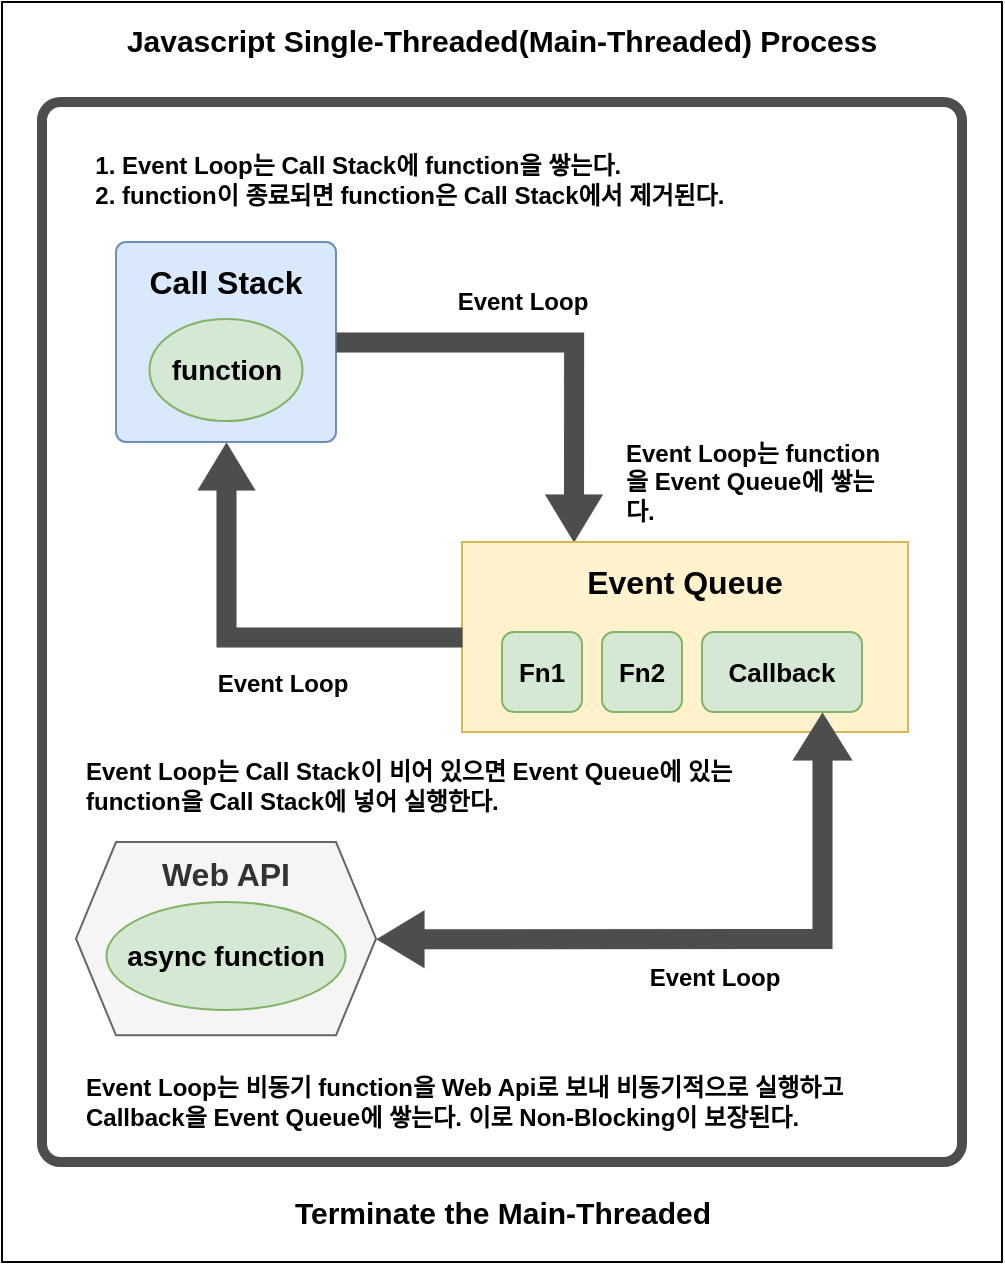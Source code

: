 <mxfile version="21.3.7" type="device">
  <diagram name="페이지-1" id="PZ4Ly7NY0Vj5uHgSHZeZ">
    <mxGraphModel dx="1434" dy="854" grid="1" gridSize="10" guides="1" tooltips="1" connect="1" arrows="1" fold="1" page="1" pageScale="1" pageWidth="827" pageHeight="1169" math="0" shadow="0">
      <root>
        <mxCell id="0" />
        <mxCell id="1" parent="0" />
        <mxCell id="6nN6p0PN9mqSmsRpWMdi-3" value="Javascript Single-Threaded(Main-Threaded) Process" style="rounded=0;whiteSpace=wrap;html=1;fontStyle=1;fontSize=15;verticalAlign=top;spacingTop=4;" parent="1" vertex="1">
          <mxGeometry x="200" y="300" width="500" height="630" as="geometry" />
        </mxCell>
        <mxCell id="yXbecYRNLDb3J9M6EiNR-74" value="" style="rounded=1;whiteSpace=wrap;html=1;arcSize=2;strokeWidth=5;strokeColor=#4D4D4D;" vertex="1" parent="1">
          <mxGeometry x="220" y="350" width="460" height="530" as="geometry" />
        </mxCell>
        <mxCell id="yXbecYRNLDb3J9M6EiNR-1" value="Terminate the Main-Threaded" style="text;html=1;strokeColor=none;fillColor=none;align=center;verticalAlign=middle;whiteSpace=wrap;rounded=0;fontStyle=1;fontSize=15;" vertex="1" parent="1">
          <mxGeometry x="327.5" y="890" width="245" height="30" as="geometry" />
        </mxCell>
        <mxCell id="yXbecYRNLDb3J9M6EiNR-29" value="" style="group" vertex="1" connectable="0" parent="1">
          <mxGeometry x="257" y="420" width="110" height="100" as="geometry" />
        </mxCell>
        <mxCell id="6nN6p0PN9mqSmsRpWMdi-2" value="Call Stack" style="rounded=1;whiteSpace=wrap;html=1;fillColor=#dae8fc;strokeColor=#6c8ebf;arcSize=5;container=0;fontStyle=1;verticalAlign=top;spacingTop=4;fontSize=16;" parent="yXbecYRNLDb3J9M6EiNR-29" vertex="1">
          <mxGeometry width="110" height="100" as="geometry" />
        </mxCell>
        <mxCell id="yXbecYRNLDb3J9M6EiNR-6" value="function" style="ellipse;whiteSpace=wrap;html=1;fillColor=#d5e8d4;strokeColor=#82b366;fontStyle=1;fontSize=14;" vertex="1" parent="yXbecYRNLDb3J9M6EiNR-29">
          <mxGeometry x="16.75" y="38.5" width="76.5" height="51" as="geometry" />
        </mxCell>
        <mxCell id="yXbecYRNLDb3J9M6EiNR-33" value="" style="group" vertex="1" connectable="0" parent="1">
          <mxGeometry x="237" y="750" width="150" height="96.67" as="geometry" />
        </mxCell>
        <mxCell id="yXbecYRNLDb3J9M6EiNR-31" value="Web API" style="shape=hexagon;perimeter=hexagonPerimeter2;whiteSpace=wrap;html=1;fixedSize=1;fillColor=#f5f5f5;strokeColor=#666666;verticalAlign=top;fontSize=16;fontStyle=1;fontColor=#333333;" vertex="1" parent="yXbecYRNLDb3J9M6EiNR-33">
          <mxGeometry y="-30" width="150" height="96.67" as="geometry" />
        </mxCell>
        <mxCell id="yXbecYRNLDb3J9M6EiNR-32" value="async function" style="ellipse;whiteSpace=wrap;html=1;fillColor=#d5e8d4;strokeColor=#82b366;fontStyle=1;fontSize=14;" vertex="1" parent="yXbecYRNLDb3J9M6EiNR-33">
          <mxGeometry x="15.22" width="119.57" height="53.94" as="geometry" />
        </mxCell>
        <mxCell id="yXbecYRNLDb3J9M6EiNR-35" value="Event Loop" style="edgeStyle=orthogonalEdgeStyle;rounded=0;orthogonalLoop=1;jettySize=auto;html=1;exitX=1;exitY=0.5;exitDx=0;exitDy=0;entryX=0.25;entryY=0;entryDx=0;entryDy=0;shape=flexArrow;endWidth=19;endSize=8;fillColor=#4D4D4D;strokeColor=#666666;strokeWidth=0;startSize=8;targetPerimeterSpacing=0;sourcePerimeterSpacing=0;labelBackgroundColor=none;fontSize=12;fontStyle=1" edge="1" parent="1" source="6nN6p0PN9mqSmsRpWMdi-2" target="yXbecYRNLDb3J9M6EiNR-11">
          <mxGeometry x="-0.15" y="20" relative="1" as="geometry">
            <mxPoint as="offset" />
          </mxGeometry>
        </mxCell>
        <mxCell id="yXbecYRNLDb3J9M6EiNR-36" value="&lt;ol style=&quot;font-size: 12px;&quot;&gt;&lt;li style=&quot;font-size: 12px;&quot;&gt;Event Loop는 Call Stack에 function을 쌓는다.&amp;nbsp;&lt;/li&gt;&lt;li style=&quot;font-size: 12px;&quot;&gt;function이 종료되면 function은 Call Stack에서 제거된다.&lt;/li&gt;&lt;/ol&gt;" style="text;html=1;strokeColor=none;fillColor=none;align=left;verticalAlign=middle;whiteSpace=wrap;rounded=0;fontStyle=1;horizontal=1;fontSize=12;" vertex="1" parent="1">
          <mxGeometry x="218" y="369" width="374" height="40" as="geometry" />
        </mxCell>
        <mxCell id="yXbecYRNLDb3J9M6EiNR-41" value="" style="group;" vertex="1" connectable="0" parent="1">
          <mxGeometry x="430" y="570" width="223" height="95" as="geometry" />
        </mxCell>
        <mxCell id="yXbecYRNLDb3J9M6EiNR-11" value="Event Queue" style="shape=parallelogram;perimeter=parallelogramPerimeter;whiteSpace=wrap;html=1;fixedSize=1;fillColor=#fff2cc;strokeColor=#d6b656;fontSize=16;fontStyle=1;size=0;verticalAlign=top;spacingTop=4;container=0;" vertex="1" parent="yXbecYRNLDb3J9M6EiNR-41">
          <mxGeometry width="223" height="95" as="geometry" />
        </mxCell>
        <mxCell id="yXbecYRNLDb3J9M6EiNR-15" value="Fn2" style="rounded=1;whiteSpace=wrap;html=1;fillColor=#d5e8d4;strokeColor=#82b366;fontStyle=1;fontSize=13;" vertex="1" parent="yXbecYRNLDb3J9M6EiNR-41">
          <mxGeometry x="70" y="45" width="40" height="40" as="geometry" />
        </mxCell>
        <mxCell id="yXbecYRNLDb3J9M6EiNR-16" value="Callback" style="rounded=1;whiteSpace=wrap;html=1;fillColor=#d5e8d4;strokeColor=#82b366;fontStyle=1;fontSize=13;" vertex="1" parent="yXbecYRNLDb3J9M6EiNR-41">
          <mxGeometry x="120" y="45" width="80" height="40" as="geometry" />
        </mxCell>
        <mxCell id="yXbecYRNLDb3J9M6EiNR-40" value="Fn1" style="rounded=1;whiteSpace=wrap;html=1;fillColor=#d5e8d4;strokeColor=#82b366;fontStyle=1;fontSize=13;" vertex="1" parent="yXbecYRNLDb3J9M6EiNR-41">
          <mxGeometry x="20" y="45" width="40" height="40" as="geometry" />
        </mxCell>
        <mxCell id="yXbecYRNLDb3J9M6EiNR-42" value="Event Loop" style="edgeStyle=orthogonalEdgeStyle;rounded=0;orthogonalLoop=1;jettySize=auto;html=1;exitX=0;exitY=0.5;exitDx=0;exitDy=0;entryX=0.5;entryY=1;entryDx=0;entryDy=0;shape=flexArrow;endWidth=19;endSize=8;fillColor=#4D4D4D;strokeColor=#666666;strokeWidth=0;startSize=8;targetPerimeterSpacing=0;sourcePerimeterSpacing=0;labelBackgroundColor=none;fontSize=12;fontStyle=1" edge="1" parent="1" source="yXbecYRNLDb3J9M6EiNR-11" target="6nN6p0PN9mqSmsRpWMdi-2">
          <mxGeometry x="-0.165" y="23" relative="1" as="geometry">
            <mxPoint x="50" y="595" as="sourcePoint" />
            <mxPoint x="218" y="715" as="targetPoint" />
            <mxPoint as="offset" />
          </mxGeometry>
        </mxCell>
        <mxCell id="yXbecYRNLDb3J9M6EiNR-43" value="&lt;span style=&quot;background-color: initial;&quot;&gt;Event Loop는 Call Stack이 비어 있으면 Event Queue에 있는 function을 Call Stack에 넣어 실행한다.&lt;/span&gt;" style="text;html=1;strokeColor=none;fillColor=none;align=left;verticalAlign=middle;whiteSpace=wrap;rounded=0;fontStyle=1;horizontal=1;fontSize=12;" vertex="1" parent="1">
          <mxGeometry x="240" y="672" width="330" height="40" as="geometry" />
        </mxCell>
        <mxCell id="yXbecYRNLDb3J9M6EiNR-44" value="&lt;span style=&quot;background-color: initial;&quot;&gt;Event Loop는 function을 Event Queue에 쌓는다.&lt;/span&gt;" style="text;html=1;strokeColor=none;fillColor=none;align=left;verticalAlign=middle;whiteSpace=wrap;rounded=0;fontStyle=1;horizontal=1;fontSize=12;" vertex="1" parent="1">
          <mxGeometry x="510" y="520" width="140" height="40" as="geometry" />
        </mxCell>
        <mxCell id="yXbecYRNLDb3J9M6EiNR-72" value="Event Loop" style="edgeStyle=orthogonalEdgeStyle;rounded=0;orthogonalLoop=1;jettySize=auto;html=1;exitX=0.75;exitY=1;exitDx=0;exitDy=0;entryX=1;entryY=0.5;entryDx=0;entryDy=0;shape=flexArrow;endWidth=19;endSize=8;fillColor=#4D4D4D;strokeColor=#666666;strokeWidth=0;startSize=8;targetPerimeterSpacing=0;sourcePerimeterSpacing=0;labelBackgroundColor=none;fontSize=12;fontStyle=1;startArrow=block;" edge="1" parent="1" source="yXbecYRNLDb3J9M6EiNR-16" target="yXbecYRNLDb3J9M6EiNR-31">
          <mxGeometry x="-0.005" y="20" relative="1" as="geometry">
            <mxPoint x="470" y="770" as="sourcePoint" />
            <mxPoint x="645" y="870" as="targetPoint" />
            <mxPoint as="offset" />
          </mxGeometry>
        </mxCell>
        <mxCell id="yXbecYRNLDb3J9M6EiNR-73" value="&lt;span style=&quot;background-color: initial;&quot;&gt;Event Loop는 비동기 function을 Web Api로 보내 비동기적으로 실행하고 Callback을 Event Queue에 쌓는다. 이로 Non-Blocking이 보장된다.&lt;/span&gt;" style="text;html=1;strokeColor=none;fillColor=none;align=left;verticalAlign=middle;whiteSpace=wrap;rounded=0;fontStyle=1;horizontal=1;fontSize=12;" vertex="1" parent="1">
          <mxGeometry x="240" y="830" width="420" height="40" as="geometry" />
        </mxCell>
      </root>
    </mxGraphModel>
  </diagram>
</mxfile>
